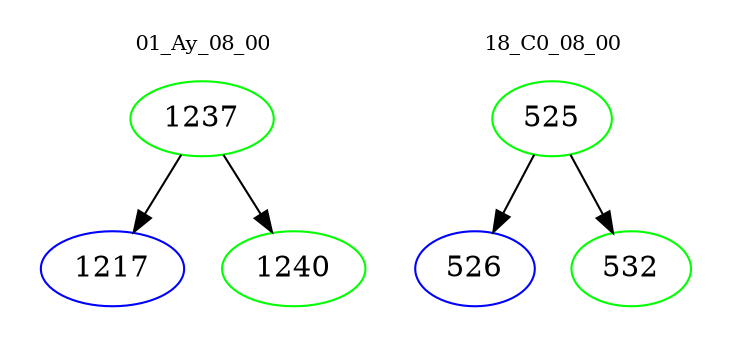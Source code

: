 digraph{
subgraph cluster_0 {
color = white
label = "01_Ay_08_00";
fontsize=10;
T0_1237 [label="1237", color="green"]
T0_1237 -> T0_1217 [color="black"]
T0_1217 [label="1217", color="blue"]
T0_1237 -> T0_1240 [color="black"]
T0_1240 [label="1240", color="green"]
}
subgraph cluster_1 {
color = white
label = "18_C0_08_00";
fontsize=10;
T1_525 [label="525", color="green"]
T1_525 -> T1_526 [color="black"]
T1_526 [label="526", color="blue"]
T1_525 -> T1_532 [color="black"]
T1_532 [label="532", color="green"]
}
}
